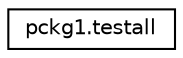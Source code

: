 digraph "Graphical Class Hierarchy"
{
  edge [fontname="Helvetica",fontsize="10",labelfontname="Helvetica",labelfontsize="10"];
  node [fontname="Helvetica",fontsize="10",shape=record];
  rankdir="LR";
  Node1 [label="pckg1.testall",height=0.2,width=0.4,color="black", fillcolor="white", style="filled",URL="$classpckg1_1_1testall.html"];
}
